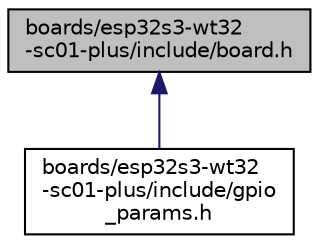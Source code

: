 digraph "boards/esp32s3-wt32-sc01-plus/include/board.h"
{
 // LATEX_PDF_SIZE
  edge [fontname="Helvetica",fontsize="10",labelfontname="Helvetica",labelfontsize="10"];
  node [fontname="Helvetica",fontsize="10",shape=record];
  Node1 [label="boards/esp32s3-wt32\l-sc01-plus/include/board.h",height=0.2,width=0.4,color="black", fillcolor="grey75", style="filled", fontcolor="black",tooltip="Board definitions for ESP32-S3 WT32-SC01 Plus boards."];
  Node1 -> Node2 [dir="back",color="midnightblue",fontsize="10",style="solid",fontname="Helvetica"];
  Node2 [label="boards/esp32s3-wt32\l-sc01-plus/include/gpio\l_params.h",height=0.2,width=0.4,color="black", fillcolor="white", style="filled",URL="$esp32s3-wt32-sc01-plus_2include_2gpio__params_8h.html",tooltip="Board specific configuration of direct mapped GPIOs."];
}
